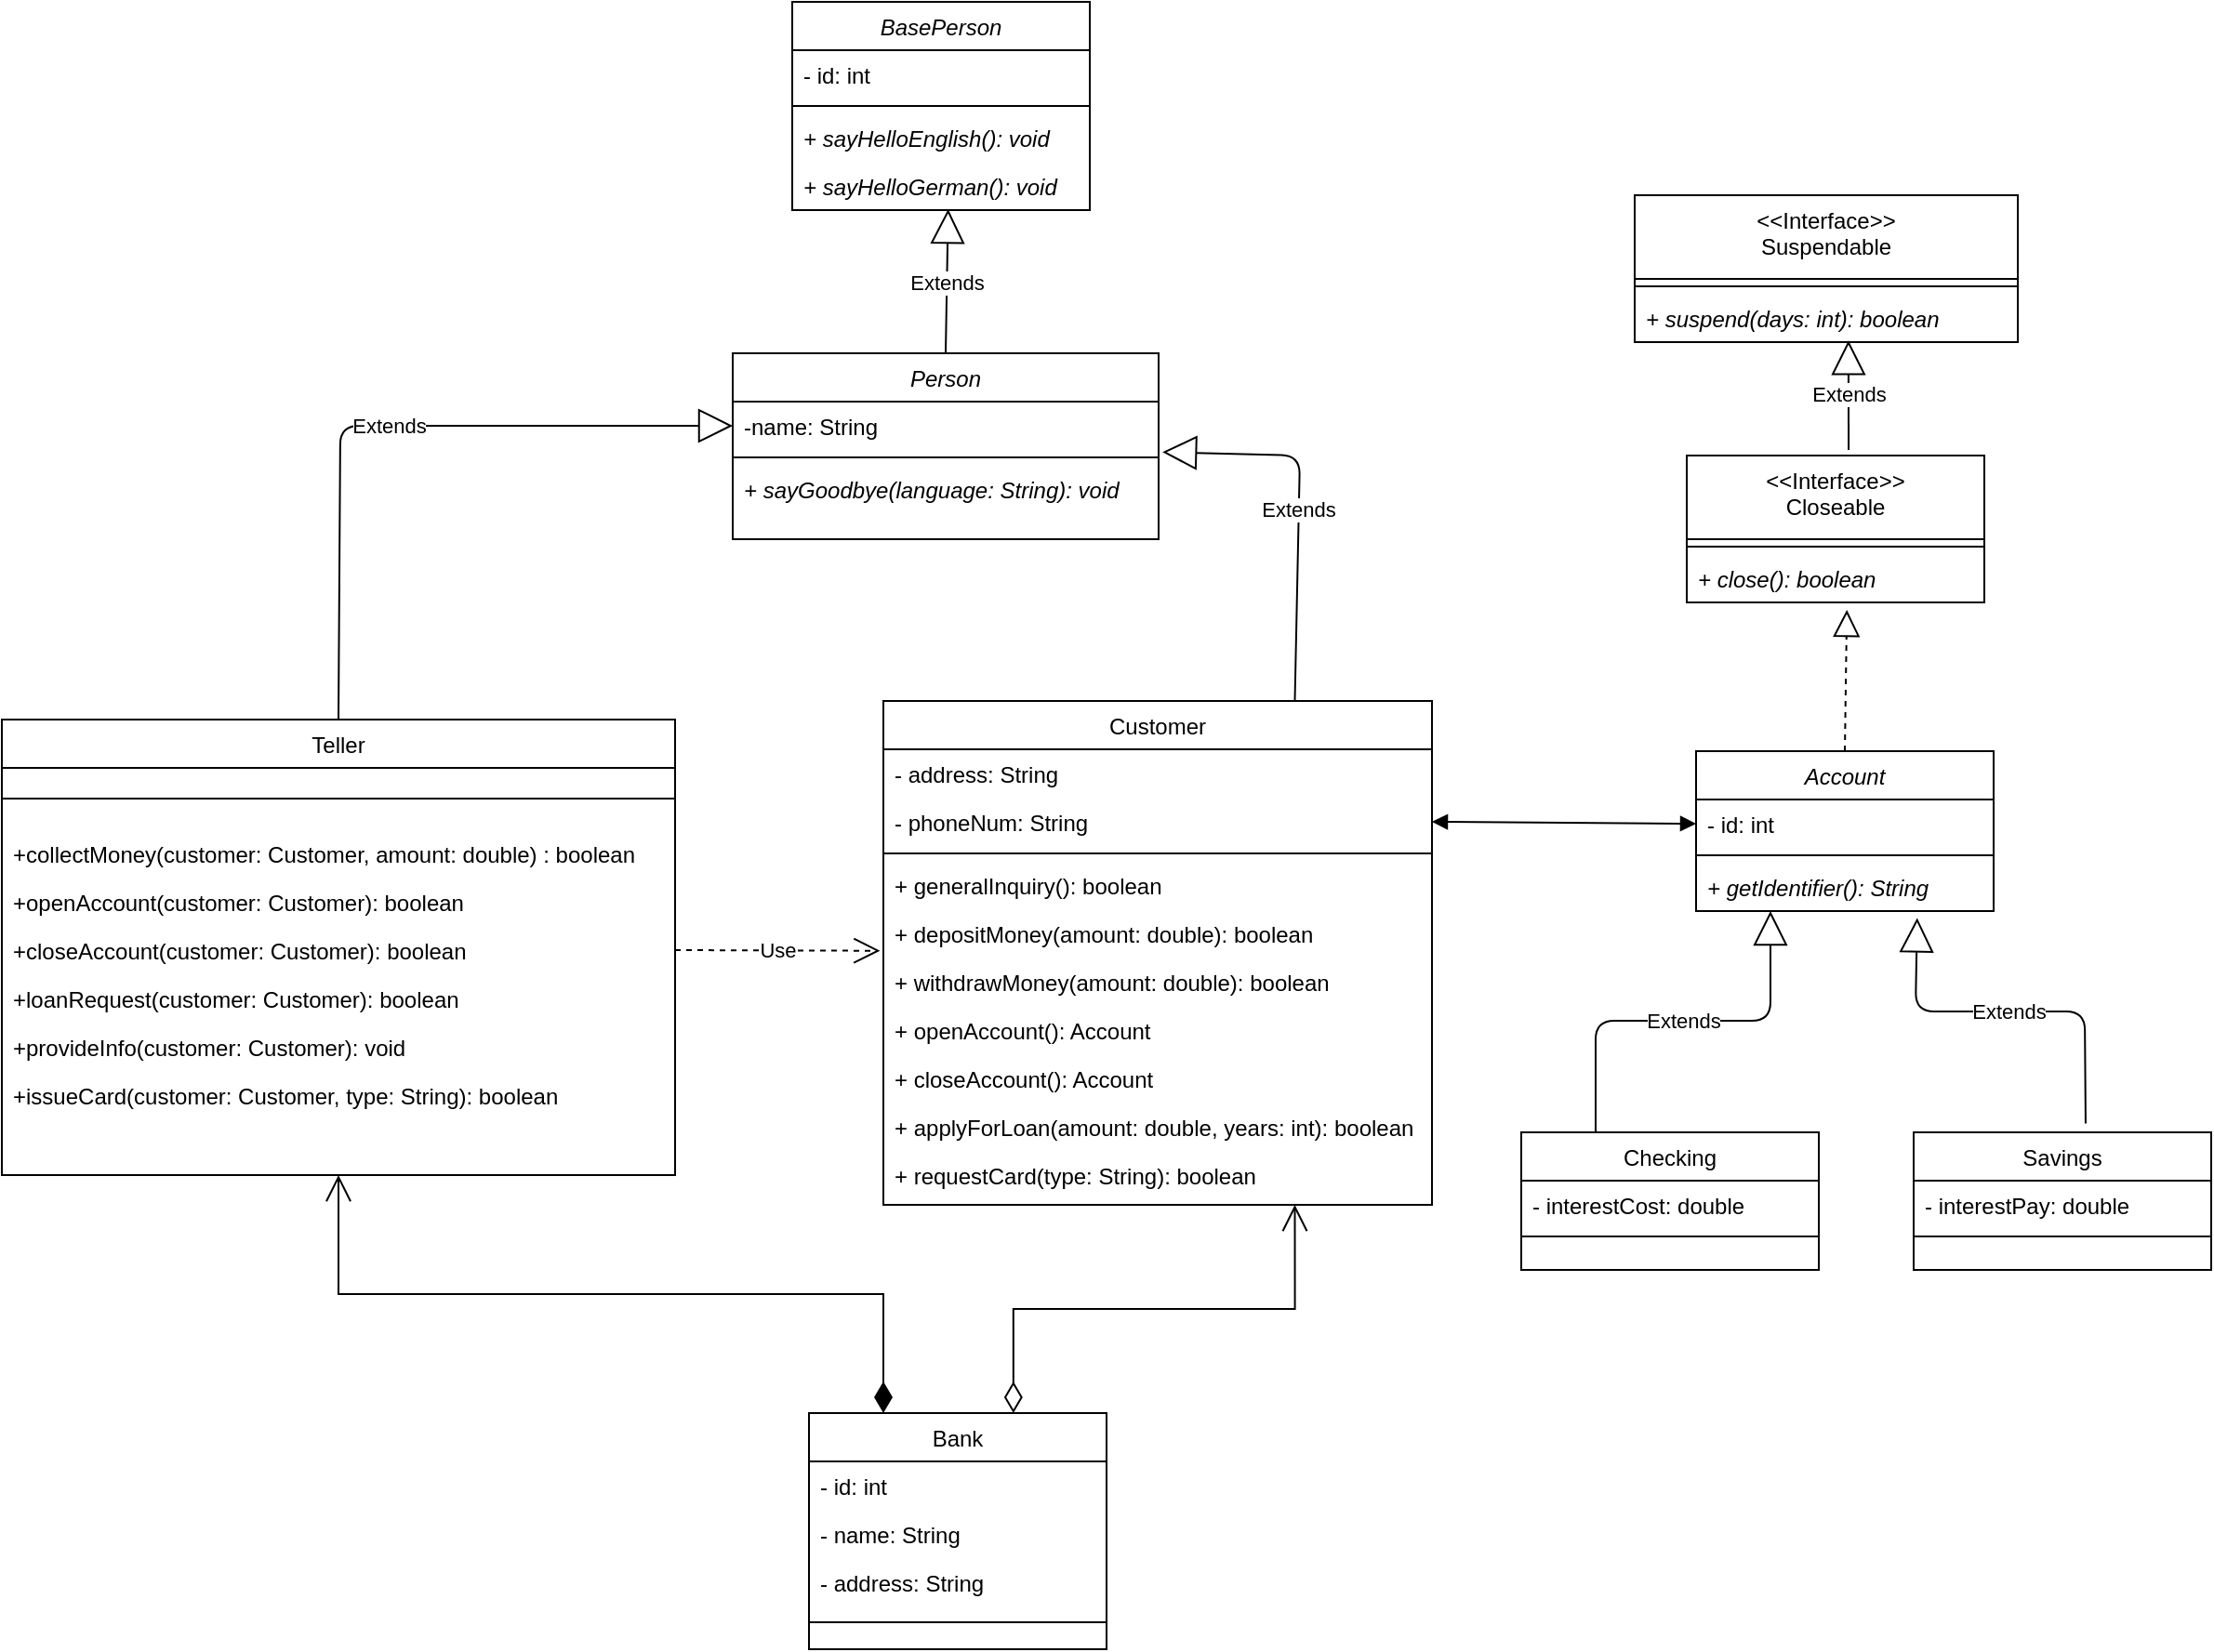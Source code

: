 <mxfile version="20.7.4" type="device"><diagram id="C5RBs43oDa-KdzZeNtuy" name="Page-1"><mxGraphModel dx="1687" dy="987" grid="0" gridSize="10" guides="1" tooltips="1" connect="1" arrows="1" fold="1" page="1" pageScale="1" pageWidth="827" pageHeight="1169" math="0" shadow="0"><root><mxCell id="WIyWlLk6GJQsqaUBKTNV-0"/><mxCell id="WIyWlLk6GJQsqaUBKTNV-1" parent="WIyWlLk6GJQsqaUBKTNV-0"/><mxCell id="zkfFHV4jXpPFQw0GAbJ--0" value="Teller" style="swimlane;fontStyle=0;align=center;verticalAlign=top;childLayout=stackLayout;horizontal=1;startSize=26;horizontalStack=0;resizeParent=1;resizeLast=0;collapsible=1;marginBottom=0;rounded=0;shadow=0;strokeWidth=1;" parent="WIyWlLk6GJQsqaUBKTNV-1" vertex="1"><mxGeometry x="76" y="511" width="362" height="245" as="geometry"><mxRectangle x="230" y="140" width="160" height="26" as="alternateBounds"/></mxGeometry></mxCell><mxCell id="zkfFHV4jXpPFQw0GAbJ--4" value="" style="line;html=1;strokeWidth=1;align=left;verticalAlign=middle;spacingTop=-1;spacingLeft=3;spacingRight=3;rotatable=0;labelPosition=right;points=[];portConstraint=eastwest;" parent="zkfFHV4jXpPFQw0GAbJ--0" vertex="1"><mxGeometry y="26" width="362" height="33" as="geometry"/></mxCell><mxCell id="zkfFHV4jXpPFQw0GAbJ--5" value="+collectMoney(customer: Customer, amount: double) : boolean" style="text;align=left;verticalAlign=top;spacingLeft=4;spacingRight=4;overflow=hidden;rotatable=0;points=[[0,0.5],[1,0.5]];portConstraint=eastwest;" parent="zkfFHV4jXpPFQw0GAbJ--0" vertex="1"><mxGeometry y="59" width="362" height="26" as="geometry"/></mxCell><mxCell id="2JxM8UlmAFkqMBroLjRq-3" value="+openAccount(customer: Customer): boolean" style="text;align=left;verticalAlign=top;spacingLeft=4;spacingRight=4;overflow=hidden;rotatable=0;points=[[0,0.5],[1,0.5]];portConstraint=eastwest;" parent="zkfFHV4jXpPFQw0GAbJ--0" vertex="1"><mxGeometry y="85" width="362" height="26" as="geometry"/></mxCell><mxCell id="2JxM8UlmAFkqMBroLjRq-4" value="+closeAccount(customer: Customer): boolean" style="text;align=left;verticalAlign=top;spacingLeft=4;spacingRight=4;overflow=hidden;rotatable=0;points=[[0,0.5],[1,0.5]];portConstraint=eastwest;" parent="zkfFHV4jXpPFQw0GAbJ--0" vertex="1"><mxGeometry y="111" width="362" height="26" as="geometry"/></mxCell><mxCell id="2JxM8UlmAFkqMBroLjRq-5" value="+loanRequest(customer: Customer): boolean" style="text;align=left;verticalAlign=top;spacingLeft=4;spacingRight=4;overflow=hidden;rotatable=0;points=[[0,0.5],[1,0.5]];portConstraint=eastwest;" parent="zkfFHV4jXpPFQw0GAbJ--0" vertex="1"><mxGeometry y="137" width="362" height="26" as="geometry"/></mxCell><mxCell id="2JxM8UlmAFkqMBroLjRq-6" value="+provideInfo(customer: Customer): void" style="text;align=left;verticalAlign=top;spacingLeft=4;spacingRight=4;overflow=hidden;rotatable=0;points=[[0,0.5],[1,0.5]];portConstraint=eastwest;" parent="zkfFHV4jXpPFQw0GAbJ--0" vertex="1"><mxGeometry y="163" width="362" height="26" as="geometry"/></mxCell><mxCell id="2JxM8UlmAFkqMBroLjRq-7" value="+issueCard(customer: Customer, type: String): boolean" style="text;align=left;verticalAlign=top;spacingLeft=4;spacingRight=4;overflow=hidden;rotatable=0;points=[[0,0.5],[1,0.5]];portConstraint=eastwest;" parent="zkfFHV4jXpPFQw0GAbJ--0" vertex="1"><mxGeometry y="189" width="362" height="26" as="geometry"/></mxCell><mxCell id="zkfFHV4jXpPFQw0GAbJ--17" value="Account" style="swimlane;fontStyle=2;align=center;verticalAlign=top;childLayout=stackLayout;horizontal=1;startSize=26;horizontalStack=0;resizeParent=1;resizeLast=0;collapsible=1;marginBottom=0;rounded=0;shadow=0;strokeWidth=1;" parent="WIyWlLk6GJQsqaUBKTNV-1" vertex="1"><mxGeometry x="987" y="528" width="160" height="86" as="geometry"><mxRectangle x="550" y="140" width="160" height="26" as="alternateBounds"/></mxGeometry></mxCell><mxCell id="zkfFHV4jXpPFQw0GAbJ--18" value="- id: int" style="text;align=left;verticalAlign=top;spacingLeft=4;spacingRight=4;overflow=hidden;rotatable=0;points=[[0,0.5],[1,0.5]];portConstraint=eastwest;" parent="zkfFHV4jXpPFQw0GAbJ--17" vertex="1"><mxGeometry y="26" width="160" height="26" as="geometry"/></mxCell><mxCell id="zkfFHV4jXpPFQw0GAbJ--23" value="" style="line;html=1;strokeWidth=1;align=left;verticalAlign=middle;spacingTop=-1;spacingLeft=3;spacingRight=3;rotatable=0;labelPosition=right;points=[];portConstraint=eastwest;" parent="zkfFHV4jXpPFQw0GAbJ--17" vertex="1"><mxGeometry y="52" width="160" height="8" as="geometry"/></mxCell><mxCell id="9L1p5aAtbspUq4mi50zd-62" value="+ getIdentifier(): String" style="text;strokeColor=none;fillColor=none;align=left;verticalAlign=top;spacingLeft=4;spacingRight=4;overflow=hidden;rotatable=0;points=[[0,0.5],[1,0.5]];portConstraint=eastwest;fontStyle=2" vertex="1" parent="zkfFHV4jXpPFQw0GAbJ--17"><mxGeometry y="60" width="160" height="26" as="geometry"/></mxCell><mxCell id="2JxM8UlmAFkqMBroLjRq-9" value="Person" style="swimlane;fontStyle=2;align=center;verticalAlign=top;childLayout=stackLayout;horizontal=1;startSize=26;horizontalStack=0;resizeParent=1;resizeLast=0;collapsible=1;marginBottom=0;rounded=0;shadow=0;strokeWidth=1;" parent="WIyWlLk6GJQsqaUBKTNV-1" vertex="1"><mxGeometry x="469" y="314" width="229" height="100" as="geometry"><mxRectangle x="230" y="140" width="160" height="26" as="alternateBounds"/></mxGeometry></mxCell><mxCell id="2JxM8UlmAFkqMBroLjRq-11" value="-name: String" style="text;align=left;verticalAlign=top;spacingLeft=4;spacingRight=4;overflow=hidden;rotatable=0;points=[[0,0.5],[1,0.5]];portConstraint=eastwest;rounded=0;shadow=0;html=0;" parent="2JxM8UlmAFkqMBroLjRq-9" vertex="1"><mxGeometry y="26" width="229" height="26" as="geometry"/></mxCell><mxCell id="2JxM8UlmAFkqMBroLjRq-12" value="" style="line;html=1;strokeWidth=1;align=left;verticalAlign=middle;spacingTop=-1;spacingLeft=3;spacingRight=3;rotatable=0;labelPosition=right;points=[];portConstraint=eastwest;" parent="2JxM8UlmAFkqMBroLjRq-9" vertex="1"><mxGeometry y="52" width="229" height="8" as="geometry"/></mxCell><mxCell id="9L1p5aAtbspUq4mi50zd-35" value="+ sayGoodbye(language: String): void" style="text;strokeColor=none;fillColor=none;align=left;verticalAlign=top;spacingLeft=4;spacingRight=4;overflow=hidden;rotatable=0;points=[[0,0.5],[1,0.5]];portConstraint=eastwest;fontStyle=2" vertex="1" parent="2JxM8UlmAFkqMBroLjRq-9"><mxGeometry y="60" width="229" height="26" as="geometry"/></mxCell><mxCell id="2JxM8UlmAFkqMBroLjRq-34" value="Customer" style="swimlane;fontStyle=0;align=center;verticalAlign=top;childLayout=stackLayout;horizontal=1;startSize=26;horizontalStack=0;resizeParent=1;resizeLast=0;collapsible=1;marginBottom=0;rounded=0;shadow=0;strokeWidth=1;" parent="WIyWlLk6GJQsqaUBKTNV-1" vertex="1"><mxGeometry x="550" y="501" width="295" height="271" as="geometry"><mxRectangle x="550" y="140" width="160" height="26" as="alternateBounds"/></mxGeometry></mxCell><mxCell id="2JxM8UlmAFkqMBroLjRq-35" value="- address: String" style="text;align=left;verticalAlign=top;spacingLeft=4;spacingRight=4;overflow=hidden;rotatable=0;points=[[0,0.5],[1,0.5]];portConstraint=eastwest;" parent="2JxM8UlmAFkqMBroLjRq-34" vertex="1"><mxGeometry y="26" width="295" height="26" as="geometry"/></mxCell><mxCell id="2JxM8UlmAFkqMBroLjRq-36" value="- phoneNum: String" style="text;align=left;verticalAlign=top;spacingLeft=4;spacingRight=4;overflow=hidden;rotatable=0;points=[[0,0.5],[1,0.5]];portConstraint=eastwest;rounded=0;shadow=0;html=0;" parent="2JxM8UlmAFkqMBroLjRq-34" vertex="1"><mxGeometry y="52" width="295" height="26" as="geometry"/></mxCell><mxCell id="2JxM8UlmAFkqMBroLjRq-40" value="" style="line;html=1;strokeWidth=1;align=left;verticalAlign=middle;spacingTop=-1;spacingLeft=3;spacingRight=3;rotatable=0;labelPosition=right;points=[];portConstraint=eastwest;" parent="2JxM8UlmAFkqMBroLjRq-34" vertex="1"><mxGeometry y="78" width="295" height="8" as="geometry"/></mxCell><mxCell id="2JxM8UlmAFkqMBroLjRq-41" value="+ generalInquiry(): boolean" style="text;align=left;verticalAlign=top;spacingLeft=4;spacingRight=4;overflow=hidden;rotatable=0;points=[[0,0.5],[1,0.5]];portConstraint=eastwest;" parent="2JxM8UlmAFkqMBroLjRq-34" vertex="1"><mxGeometry y="86" width="295" height="26" as="geometry"/></mxCell><mxCell id="2JxM8UlmAFkqMBroLjRq-42" value="+ depositMoney(amount: double): boolean" style="text;align=left;verticalAlign=top;spacingLeft=4;spacingRight=4;overflow=hidden;rotatable=0;points=[[0,0.5],[1,0.5]];portConstraint=eastwest;" parent="2JxM8UlmAFkqMBroLjRq-34" vertex="1"><mxGeometry y="112" width="295" height="26" as="geometry"/></mxCell><mxCell id="2JxM8UlmAFkqMBroLjRq-43" value="+ withdrawMoney(amount: double): boolean" style="text;align=left;verticalAlign=top;spacingLeft=4;spacingRight=4;overflow=hidden;rotatable=0;points=[[0,0.5],[1,0.5]];portConstraint=eastwest;" parent="2JxM8UlmAFkqMBroLjRq-34" vertex="1"><mxGeometry y="138" width="295" height="26" as="geometry"/></mxCell><mxCell id="2JxM8UlmAFkqMBroLjRq-44" value="+ openAccount(): Account" style="text;align=left;verticalAlign=top;spacingLeft=4;spacingRight=4;overflow=hidden;rotatable=0;points=[[0,0.5],[1,0.5]];portConstraint=eastwest;" parent="2JxM8UlmAFkqMBroLjRq-34" vertex="1"><mxGeometry y="164" width="295" height="26" as="geometry"/></mxCell><mxCell id="2JxM8UlmAFkqMBroLjRq-45" value="+ closeAccount(): Account" style="text;align=left;verticalAlign=top;spacingLeft=4;spacingRight=4;overflow=hidden;rotatable=0;points=[[0,0.5],[1,0.5]];portConstraint=eastwest;" parent="2JxM8UlmAFkqMBroLjRq-34" vertex="1"><mxGeometry y="190" width="295" height="26" as="geometry"/></mxCell><mxCell id="2JxM8UlmAFkqMBroLjRq-46" value="+ applyForLoan(amount: double, years: int): boolean" style="text;align=left;verticalAlign=top;spacingLeft=4;spacingRight=4;overflow=hidden;rotatable=0;points=[[0,0.5],[1,0.5]];portConstraint=eastwest;" parent="2JxM8UlmAFkqMBroLjRq-34" vertex="1"><mxGeometry y="216" width="295" height="26" as="geometry"/></mxCell><mxCell id="2JxM8UlmAFkqMBroLjRq-47" value="+ requestCard(type: String): boolean" style="text;align=left;verticalAlign=top;spacingLeft=4;spacingRight=4;overflow=hidden;rotatable=0;points=[[0,0.5],[1,0.5]];portConstraint=eastwest;" parent="2JxM8UlmAFkqMBroLjRq-34" vertex="1"><mxGeometry y="242" width="295" height="26" as="geometry"/></mxCell><mxCell id="2JxM8UlmAFkqMBroLjRq-49" value="Extends" style="endArrow=block;endSize=16;endFill=0;html=1;exitX=0.5;exitY=0;exitDx=0;exitDy=0;entryX=0;entryY=0.5;entryDx=0;entryDy=0;" parent="WIyWlLk6GJQsqaUBKTNV-1" source="zkfFHV4jXpPFQw0GAbJ--0" target="2JxM8UlmAFkqMBroLjRq-11" edge="1"><mxGeometry width="160" relative="1" as="geometry"><mxPoint x="326.3" y="512.96" as="sourcePoint"/><mxPoint x="463.107" y="368.184" as="targetPoint"/><Array as="points"><mxPoint x="258" y="353"/></Array></mxGeometry></mxCell><mxCell id="2JxM8UlmAFkqMBroLjRq-50" value="Extends" style="endArrow=block;endSize=16;endFill=0;html=1;exitX=0.75;exitY=0;exitDx=0;exitDy=0;entryX=1.009;entryY=1.043;entryDx=0;entryDy=0;entryPerimeter=0;" parent="WIyWlLk6GJQsqaUBKTNV-1" source="2JxM8UlmAFkqMBroLjRq-34" target="2JxM8UlmAFkqMBroLjRq-11" edge="1"><mxGeometry width="160" relative="1" as="geometry"><mxPoint x="713" y="432" as="sourcePoint"/><mxPoint x="729" y="389" as="targetPoint"/><Array as="points"><mxPoint x="774" y="369"/></Array></mxGeometry></mxCell><mxCell id="2JxM8UlmAFkqMBroLjRq-51" value="Checking" style="swimlane;fontStyle=0;align=center;verticalAlign=top;childLayout=stackLayout;horizontal=1;startSize=26;horizontalStack=0;resizeParent=1;resizeLast=0;collapsible=1;marginBottom=0;rounded=0;shadow=0;strokeWidth=1;" parent="WIyWlLk6GJQsqaUBKTNV-1" vertex="1"><mxGeometry x="893" y="733" width="160" height="74" as="geometry"><mxRectangle x="550" y="140" width="160" height="26" as="alternateBounds"/></mxGeometry></mxCell><mxCell id="2JxM8UlmAFkqMBroLjRq-52" value="- interestCost: double" style="text;align=left;verticalAlign=top;spacingLeft=4;spacingRight=4;overflow=hidden;rotatable=0;points=[[0,0.5],[1,0.5]];portConstraint=eastwest;" parent="2JxM8UlmAFkqMBroLjRq-51" vertex="1"><mxGeometry y="26" width="160" height="26" as="geometry"/></mxCell><mxCell id="2JxM8UlmAFkqMBroLjRq-54" value="" style="line;html=1;strokeWidth=1;align=left;verticalAlign=middle;spacingTop=-1;spacingLeft=3;spacingRight=3;rotatable=0;labelPosition=right;points=[];portConstraint=eastwest;" parent="2JxM8UlmAFkqMBroLjRq-51" vertex="1"><mxGeometry y="52" width="160" height="8" as="geometry"/></mxCell><mxCell id="2JxM8UlmAFkqMBroLjRq-55" value="Savings" style="swimlane;fontStyle=0;align=center;verticalAlign=top;childLayout=stackLayout;horizontal=1;startSize=26;horizontalStack=0;resizeParent=1;resizeLast=0;collapsible=1;marginBottom=0;rounded=0;shadow=0;strokeWidth=1;" parent="WIyWlLk6GJQsqaUBKTNV-1" vertex="1"><mxGeometry x="1104" y="733" width="160" height="74" as="geometry"><mxRectangle x="550" y="140" width="160" height="26" as="alternateBounds"/></mxGeometry></mxCell><mxCell id="2JxM8UlmAFkqMBroLjRq-56" value="- interestPay: double" style="text;align=left;verticalAlign=top;spacingLeft=4;spacingRight=4;overflow=hidden;rotatable=0;points=[[0,0.5],[1,0.5]];portConstraint=eastwest;" parent="2JxM8UlmAFkqMBroLjRq-55" vertex="1"><mxGeometry y="26" width="160" height="26" as="geometry"/></mxCell><mxCell id="2JxM8UlmAFkqMBroLjRq-58" value="" style="line;html=1;strokeWidth=1;align=left;verticalAlign=middle;spacingTop=-1;spacingLeft=3;spacingRight=3;rotatable=0;labelPosition=right;points=[];portConstraint=eastwest;" parent="2JxM8UlmAFkqMBroLjRq-55" vertex="1"><mxGeometry y="52" width="160" height="8" as="geometry"/></mxCell><mxCell id="2JxM8UlmAFkqMBroLjRq-59" value="Extends" style="endArrow=block;endSize=16;endFill=0;html=1;exitX=0.578;exitY=-0.064;exitDx=0;exitDy=0;exitPerimeter=0;entryX=0.743;entryY=1.143;entryDx=0;entryDy=0;entryPerimeter=0;" parent="WIyWlLk6GJQsqaUBKTNV-1" source="2JxM8UlmAFkqMBroLjRq-55" target="9L1p5aAtbspUq4mi50zd-62" edge="1"><mxGeometry width="160" relative="1" as="geometry"><mxPoint x="1196.12" y="731.446" as="sourcePoint"/><mxPoint x="1105" y="611" as="targetPoint"/><Array as="points"><mxPoint x="1196" y="668"/><mxPoint x="1105" y="668"/></Array></mxGeometry></mxCell><mxCell id="2JxM8UlmAFkqMBroLjRq-60" value="Extends" style="endArrow=block;endSize=16;endFill=0;html=1;entryX=0.25;entryY=1;entryDx=0;entryDy=0;exitX=0.25;exitY=0;exitDx=0;exitDy=0;" parent="WIyWlLk6GJQsqaUBKTNV-1" source="2JxM8UlmAFkqMBroLjRq-51" target="zkfFHV4jXpPFQw0GAbJ--17" edge="1"><mxGeometry width="160" relative="1" as="geometry"><mxPoint x="940" y="730" as="sourcePoint"/><mxPoint x="1084" y="501" as="targetPoint"/><Array as="points"><mxPoint x="933" y="673"/><mxPoint x="1027" y="673"/></Array></mxGeometry></mxCell><mxCell id="2JxM8UlmAFkqMBroLjRq-62" value="Bank" style="swimlane;fontStyle=0;align=center;verticalAlign=top;childLayout=stackLayout;horizontal=1;startSize=26;horizontalStack=0;resizeParent=1;resizeLast=0;collapsible=1;marginBottom=0;rounded=0;shadow=0;strokeWidth=1;" parent="WIyWlLk6GJQsqaUBKTNV-1" vertex="1"><mxGeometry x="510" y="884" width="160" height="127" as="geometry"><mxRectangle x="550" y="140" width="160" height="26" as="alternateBounds"/></mxGeometry></mxCell><mxCell id="2JxM8UlmAFkqMBroLjRq-63" value="- id: int" style="text;align=left;verticalAlign=top;spacingLeft=4;spacingRight=4;overflow=hidden;rotatable=0;points=[[0,0.5],[1,0.5]];portConstraint=eastwest;" parent="2JxM8UlmAFkqMBroLjRq-62" vertex="1"><mxGeometry y="26" width="160" height="26" as="geometry"/></mxCell><mxCell id="2JxM8UlmAFkqMBroLjRq-64" value="- name: String" style="text;align=left;verticalAlign=top;spacingLeft=4;spacingRight=4;overflow=hidden;rotatable=0;points=[[0,0.5],[1,0.5]];portConstraint=eastwest;rounded=0;shadow=0;html=0;" parent="2JxM8UlmAFkqMBroLjRq-62" vertex="1"><mxGeometry y="52" width="160" height="26" as="geometry"/></mxCell><mxCell id="2JxM8UlmAFkqMBroLjRq-65" value="- address: String" style="text;align=left;verticalAlign=top;spacingLeft=4;spacingRight=4;overflow=hidden;rotatable=0;points=[[0,0.5],[1,0.5]];portConstraint=eastwest;rounded=0;shadow=0;html=0;" parent="2JxM8UlmAFkqMBroLjRq-62" vertex="1"><mxGeometry y="78" width="160" height="26" as="geometry"/></mxCell><mxCell id="2JxM8UlmAFkqMBroLjRq-66" value="" style="line;html=1;strokeWidth=1;align=left;verticalAlign=middle;spacingTop=-1;spacingLeft=3;spacingRight=3;rotatable=0;labelPosition=right;points=[];portConstraint=eastwest;" parent="2JxM8UlmAFkqMBroLjRq-62" vertex="1"><mxGeometry y="104" width="160" height="17" as="geometry"/></mxCell><mxCell id="9L1p5aAtbspUq4mi50zd-19" value="&lt;&lt;Interface&gt;&gt;&#10;Suspendable" style="swimlane;fontStyle=0;align=center;verticalAlign=top;childLayout=stackLayout;horizontal=1;startSize=45;horizontalStack=0;resizeParent=1;resizeParentMax=0;resizeLast=0;collapsible=1;marginBottom=0;" vertex="1" parent="WIyWlLk6GJQsqaUBKTNV-1"><mxGeometry x="954" y="229" width="206" height="79" as="geometry"/></mxCell><mxCell id="9L1p5aAtbspUq4mi50zd-21" value="" style="line;strokeWidth=1;fillColor=none;align=left;verticalAlign=middle;spacingTop=-1;spacingLeft=3;spacingRight=3;rotatable=0;labelPosition=right;points=[];portConstraint=eastwest;strokeColor=inherit;" vertex="1" parent="9L1p5aAtbspUq4mi50zd-19"><mxGeometry y="45" width="206" height="8" as="geometry"/></mxCell><mxCell id="9L1p5aAtbspUq4mi50zd-23" value="+ suspend(days: int): boolean" style="text;strokeColor=none;fillColor=none;align=left;verticalAlign=top;spacingLeft=4;spacingRight=4;overflow=hidden;rotatable=0;points=[[0,0.5],[1,0.5]];portConstraint=eastwest;fontStyle=2" vertex="1" parent="9L1p5aAtbspUq4mi50zd-19"><mxGeometry y="53" width="206" height="26" as="geometry"/></mxCell><mxCell id="9L1p5aAtbspUq4mi50zd-26" value="&lt;&lt;Interface&gt;&gt;&#10;Closeable&#10;" style="swimlane;fontStyle=0;align=center;verticalAlign=top;childLayout=stackLayout;horizontal=1;startSize=45;horizontalStack=0;resizeParent=1;resizeParentMax=0;resizeLast=0;collapsible=1;marginBottom=0;" vertex="1" parent="WIyWlLk6GJQsqaUBKTNV-1"><mxGeometry x="982" y="369" width="160" height="79" as="geometry"/></mxCell><mxCell id="9L1p5aAtbspUq4mi50zd-27" value="" style="line;strokeWidth=1;fillColor=none;align=left;verticalAlign=middle;spacingTop=-1;spacingLeft=3;spacingRight=3;rotatable=0;labelPosition=right;points=[];portConstraint=eastwest;strokeColor=inherit;" vertex="1" parent="9L1p5aAtbspUq4mi50zd-26"><mxGeometry y="45" width="160" height="8" as="geometry"/></mxCell><mxCell id="9L1p5aAtbspUq4mi50zd-28" value="+ close(): boolean" style="text;strokeColor=none;fillColor=none;align=left;verticalAlign=top;spacingLeft=4;spacingRight=4;overflow=hidden;rotatable=0;points=[[0,0.5],[1,0.5]];portConstraint=eastwest;fontStyle=2" vertex="1" parent="9L1p5aAtbspUq4mi50zd-26"><mxGeometry y="53" width="160" height="26" as="geometry"/></mxCell><mxCell id="9L1p5aAtbspUq4mi50zd-29" value="Extends" style="endArrow=block;endSize=16;endFill=0;html=1;rounded=0;entryX=0.558;entryY=0.966;entryDx=0;entryDy=0;entryPerimeter=0;exitX=0.544;exitY=-0.038;exitDx=0;exitDy=0;exitPerimeter=0;" edge="1" parent="WIyWlLk6GJQsqaUBKTNV-1" source="9L1p5aAtbspUq4mi50zd-26" target="9L1p5aAtbspUq4mi50zd-23"><mxGeometry width="160" relative="1" as="geometry"><mxPoint x="730" y="619" as="sourcePoint"/><mxPoint x="890" y="619" as="targetPoint"/></mxGeometry></mxCell><mxCell id="9L1p5aAtbspUq4mi50zd-30" value="" style="endArrow=block;dashed=1;endFill=0;endSize=12;html=1;rounded=0;entryX=0.538;entryY=1.154;entryDx=0;entryDy=0;entryPerimeter=0;exitX=0.5;exitY=0;exitDx=0;exitDy=0;" edge="1" parent="WIyWlLk6GJQsqaUBKTNV-1" source="zkfFHV4jXpPFQw0GAbJ--17" target="9L1p5aAtbspUq4mi50zd-28"><mxGeometry width="160" relative="1" as="geometry"><mxPoint x="690" y="619" as="sourcePoint"/><mxPoint x="850" y="619" as="targetPoint"/></mxGeometry></mxCell><mxCell id="9L1p5aAtbspUq4mi50zd-38" value="Extends" style="endArrow=block;endSize=16;endFill=0;html=1;rounded=0;exitX=0.5;exitY=0;exitDx=0;exitDy=0;entryX=0.524;entryY=0.982;entryDx=0;entryDy=0;entryPerimeter=0;" edge="1" parent="WIyWlLk6GJQsqaUBKTNV-1" source="2JxM8UlmAFkqMBroLjRq-9" target="9L1p5aAtbspUq4mi50zd-78"><mxGeometry width="160" relative="1" as="geometry"><mxPoint x="690" y="438" as="sourcePoint"/><mxPoint x="618" y="247.0" as="targetPoint"/></mxGeometry></mxCell><mxCell id="9L1p5aAtbspUq4mi50zd-52" value="" style="endArrow=open;html=1;endSize=12;startArrow=diamondThin;startSize=14;startFill=0;edgeStyle=orthogonalEdgeStyle;align=left;verticalAlign=bottom;rounded=0;exitX=0.687;exitY=0;exitDx=0;exitDy=0;exitPerimeter=0;entryX=0.75;entryY=1;entryDx=0;entryDy=0;" edge="1" parent="WIyWlLk6GJQsqaUBKTNV-1" source="2JxM8UlmAFkqMBroLjRq-62" target="2JxM8UlmAFkqMBroLjRq-34"><mxGeometry x="-1" y="3" relative="1" as="geometry"><mxPoint x="690" y="694" as="sourcePoint"/><mxPoint x="850" y="694" as="targetPoint"/></mxGeometry></mxCell><mxCell id="9L1p5aAtbspUq4mi50zd-53" value="" style="endArrow=open;html=1;endSize=12;startArrow=diamondThin;startSize=14;startFill=1;edgeStyle=orthogonalEdgeStyle;align=left;verticalAlign=bottom;rounded=0;exitX=0.25;exitY=0;exitDx=0;exitDy=0;entryX=0.5;entryY=1;entryDx=0;entryDy=0;" edge="1" parent="WIyWlLk6GJQsqaUBKTNV-1" source="2JxM8UlmAFkqMBroLjRq-62" target="zkfFHV4jXpPFQw0GAbJ--0"><mxGeometry x="-1" y="3" relative="1" as="geometry"><mxPoint x="690" y="694" as="sourcePoint"/><mxPoint x="457" y="753" as="targetPoint"/></mxGeometry></mxCell><mxCell id="9L1p5aAtbspUq4mi50zd-60" value="" style="endArrow=block;startArrow=block;endFill=1;startFill=1;html=1;rounded=0;exitX=1;exitY=0.5;exitDx=0;exitDy=0;entryX=0;entryY=0.5;entryDx=0;entryDy=0;" edge="1" parent="WIyWlLk6GJQsqaUBKTNV-1" source="2JxM8UlmAFkqMBroLjRq-36" target="zkfFHV4jXpPFQw0GAbJ--18"><mxGeometry width="160" relative="1" as="geometry"><mxPoint x="873" y="652" as="sourcePoint"/><mxPoint x="1033" y="652" as="targetPoint"/></mxGeometry></mxCell><mxCell id="9L1p5aAtbspUq4mi50zd-73" value="BasePerson" style="swimlane;fontStyle=2;align=center;verticalAlign=top;childLayout=stackLayout;horizontal=1;startSize=26;horizontalStack=0;resizeParent=1;resizeParentMax=0;resizeLast=0;collapsible=1;marginBottom=0;" vertex="1" parent="WIyWlLk6GJQsqaUBKTNV-1"><mxGeometry x="501" y="125" width="160" height="112" as="geometry"/></mxCell><mxCell id="9L1p5aAtbspUq4mi50zd-74" value="- id: int" style="text;strokeColor=none;fillColor=none;align=left;verticalAlign=top;spacingLeft=4;spacingRight=4;overflow=hidden;rotatable=0;points=[[0,0.5],[1,0.5]];portConstraint=eastwest;" vertex="1" parent="9L1p5aAtbspUq4mi50zd-73"><mxGeometry y="26" width="160" height="26" as="geometry"/></mxCell><mxCell id="9L1p5aAtbspUq4mi50zd-75" value="" style="line;strokeWidth=1;fillColor=none;align=left;verticalAlign=middle;spacingTop=-1;spacingLeft=3;spacingRight=3;rotatable=0;labelPosition=right;points=[];portConstraint=eastwest;strokeColor=inherit;" vertex="1" parent="9L1p5aAtbspUq4mi50zd-73"><mxGeometry y="52" width="160" height="8" as="geometry"/></mxCell><mxCell id="9L1p5aAtbspUq4mi50zd-76" value="+ sayHelloEnglish(): void" style="text;strokeColor=none;fillColor=none;align=left;verticalAlign=top;spacingLeft=4;spacingRight=4;overflow=hidden;rotatable=0;points=[[0,0.5],[1,0.5]];portConstraint=eastwest;fontStyle=2" vertex="1" parent="9L1p5aAtbspUq4mi50zd-73"><mxGeometry y="60" width="160" height="26" as="geometry"/></mxCell><mxCell id="9L1p5aAtbspUq4mi50zd-78" value="+ sayHelloGerman(): void" style="text;strokeColor=none;fillColor=none;align=left;verticalAlign=top;spacingLeft=4;spacingRight=4;overflow=hidden;rotatable=0;points=[[0,0.5],[1,0.5]];portConstraint=eastwest;fontStyle=2" vertex="1" parent="9L1p5aAtbspUq4mi50zd-73"><mxGeometry y="86" width="160" height="26" as="geometry"/></mxCell><mxCell id="9L1p5aAtbspUq4mi50zd-79" value="Use" style="endArrow=open;endSize=12;dashed=1;html=1;rounded=0;exitX=1;exitY=0.5;exitDx=0;exitDy=0;entryX=-0.006;entryY=0.86;entryDx=0;entryDy=0;entryPerimeter=0;" edge="1" parent="WIyWlLk6GJQsqaUBKTNV-1" source="2JxM8UlmAFkqMBroLjRq-4" target="2JxM8UlmAFkqMBroLjRq-42"><mxGeometry width="160" relative="1" as="geometry"><mxPoint x="416" y="639" as="sourcePoint"/><mxPoint x="550" y="627" as="targetPoint"/></mxGeometry></mxCell></root></mxGraphModel></diagram></mxfile>